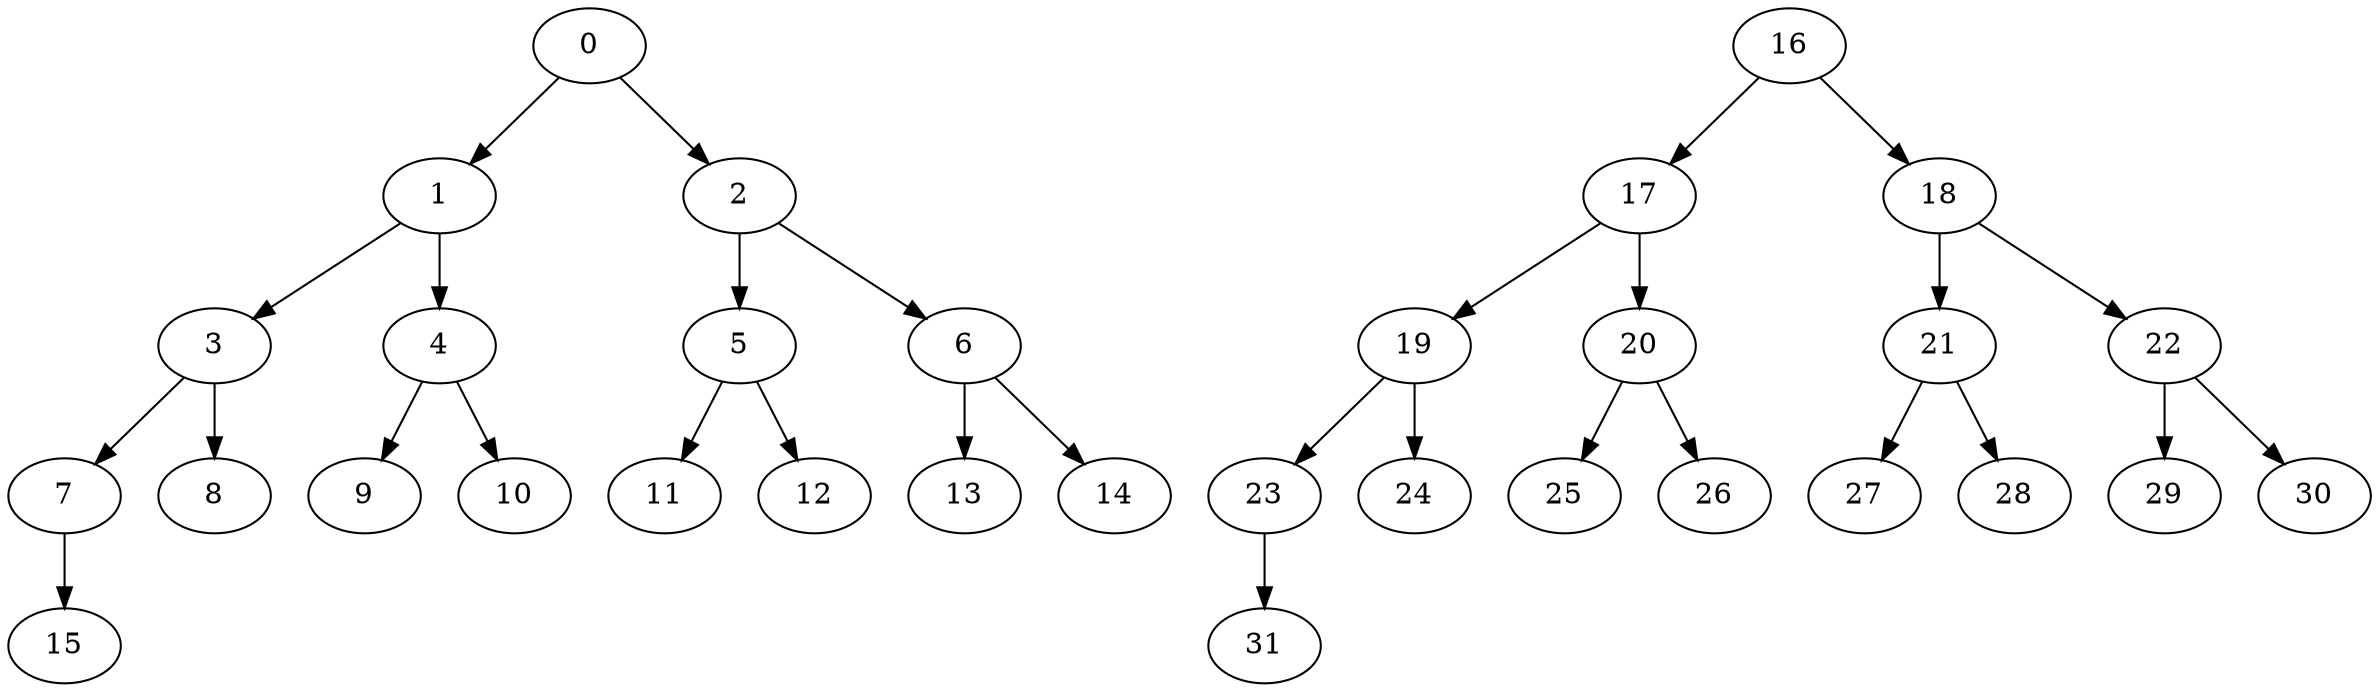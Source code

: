 strict digraph  {
0;
1;
2;
3;
4;
5;
6;
7;
8;
9;
10;
11;
12;
13;
14;
15;
16;
17;
18;
19;
20;
21;
22;
23;
24;
25;
26;
27;
28;
29;
30;
31;
0 -> 1;
0 -> 2;
1 -> 3;
1 -> 4;
2 -> 5;
2 -> 6;
3 -> 7;
3 -> 8;
4 -> 9;
4 -> 10;
5 -> 11;
5 -> 12;
6 -> 13;
6 -> 14;
7 -> 15;
16 -> 17;
16 -> 18;
17 -> 19;
17 -> 20;
18 -> 21;
18 -> 22;
19 -> 23;
19 -> 24;
20 -> 25;
20 -> 26;
21 -> 27;
21 -> 28;
22 -> 29;
22 -> 30;
23 -> 31;
}
